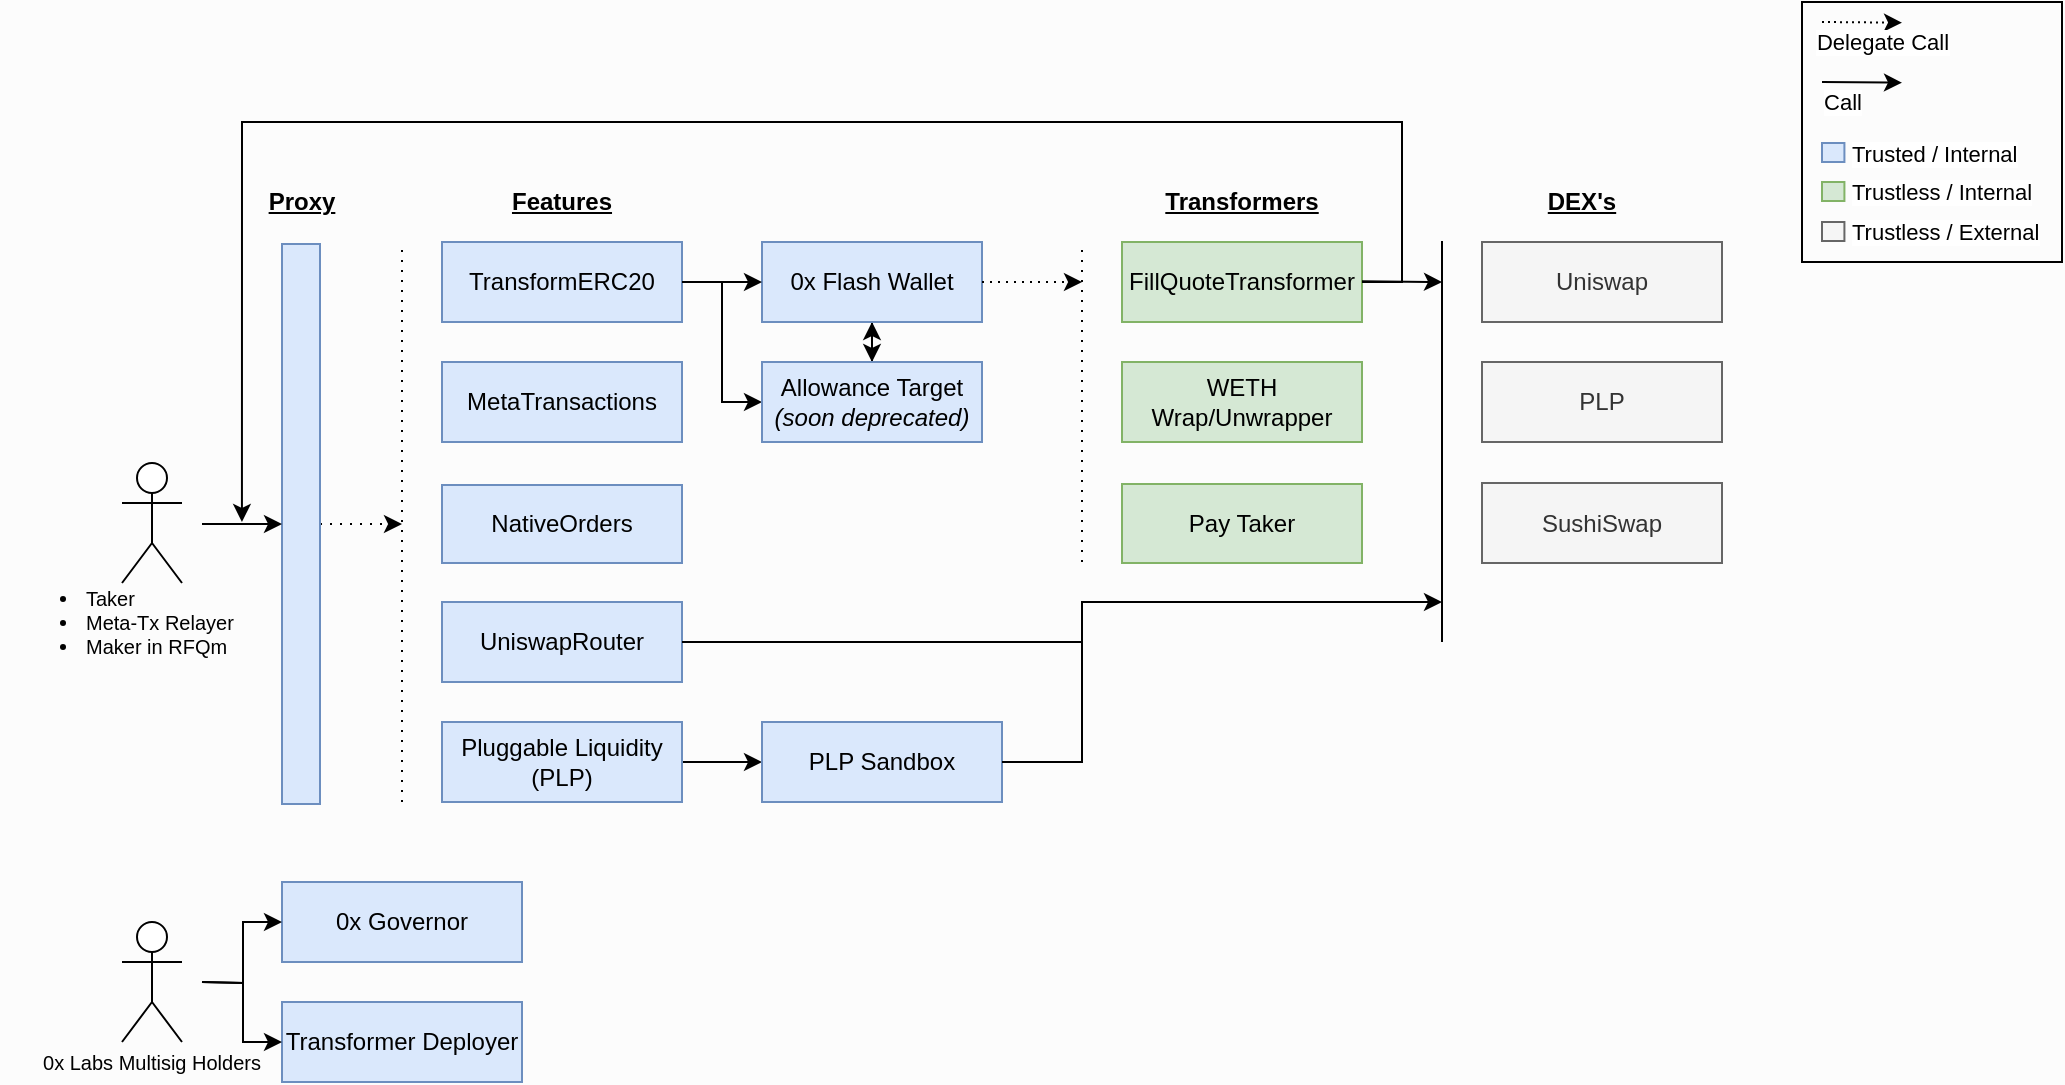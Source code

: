 <mxfile version="13.10.4" type="device"><diagram id="rftwT3FDcWazuVvmtWtw" name="Page-1"><mxGraphModel dx="1142" dy="1100" grid="1" gridSize="10" guides="1" tooltips="1" connect="1" arrows="1" fold="1" page="0" pageScale="1" pageWidth="850" pageHeight="1100" background="#fcfcfc" math="0" shadow="0"><root><mxCell id="0"/><mxCell id="1" parent="0"/><mxCell id="DjPExKn-WccSZkoKnQJ1-51" value="" style="edgeStyle=none;rounded=0;orthogonalLoop=1;jettySize=auto;html=1;dashed=1;dashPattern=1 4;startArrow=none;startFill=0;endArrow=classic;endFill=1;" parent="1" source="DjPExKn-WccSZkoKnQJ1-1" edge="1"><mxGeometry relative="1" as="geometry"><mxPoint x="500" y="461" as="targetPoint"/></mxGeometry></mxCell><mxCell id="DjPExKn-WccSZkoKnQJ1-1" value="" style="rounded=0;whiteSpace=wrap;html=1;fillColor=#dae8fc;strokeColor=#6c8ebf;" parent="1" vertex="1"><mxGeometry x="440" y="321" width="19" height="280" as="geometry"/></mxCell><mxCell id="DjPExKn-WccSZkoKnQJ1-2" value="" style="shape=umlActor;verticalLabelPosition=bottom;verticalAlign=top;html=1;outlineConnect=0;align=left;" parent="1" vertex="1"><mxGeometry x="360" y="430.5" width="30" height="60" as="geometry"/></mxCell><mxCell id="DjPExKn-WccSZkoKnQJ1-3" value="" style="endArrow=classic;html=1;entryX=0;entryY=0.5;entryDx=0;entryDy=0;" parent="1" target="DjPExKn-WccSZkoKnQJ1-1" edge="1"><mxGeometry width="50" height="50" relative="1" as="geometry"><mxPoint x="400" y="461" as="sourcePoint"/><mxPoint x="797" y="553" as="targetPoint"/></mxGeometry></mxCell><mxCell id="DjPExKn-WccSZkoKnQJ1-4" value="TransformERC20" style="rounded=0;whiteSpace=wrap;html=1;fillColor=#dae8fc;strokeColor=#6c8ebf;" parent="1" vertex="1"><mxGeometry x="520" y="320" width="120" height="40" as="geometry"/></mxCell><mxCell id="DjPExKn-WccSZkoKnQJ1-5" value="MetaTransactions" style="rounded=0;whiteSpace=wrap;html=1;fillColor=#dae8fc;strokeColor=#6c8ebf;" parent="1" vertex="1"><mxGeometry x="520" y="380" width="120" height="40" as="geometry"/></mxCell><mxCell id="DjPExKn-WccSZkoKnQJ1-6" value="NativeOrders" style="rounded=0;whiteSpace=wrap;html=1;fillColor=#dae8fc;strokeColor=#6c8ebf;" parent="1" vertex="1"><mxGeometry x="520" y="441.5" width="120" height="39" as="geometry"/></mxCell><mxCell id="DjPExKn-WccSZkoKnQJ1-7" value="Features" style="text;html=1;strokeColor=none;fillColor=none;align=center;verticalAlign=middle;whiteSpace=wrap;rounded=0;fontStyle=5" parent="1" vertex="1"><mxGeometry x="560" y="290" width="40" height="20" as="geometry"/></mxCell><mxCell id="DjPExKn-WccSZkoKnQJ1-8" value="UniswapRouter" style="rounded=0;whiteSpace=wrap;html=1;fillColor=#dae8fc;strokeColor=#6c8ebf;" parent="1" vertex="1"><mxGeometry x="520" y="500" width="120" height="40" as="geometry"/></mxCell><mxCell id="DjPExKn-WccSZkoKnQJ1-9" value="FillQuoteTransformer" style="rounded=0;whiteSpace=wrap;html=1;fillColor=#d5e8d4;strokeColor=#82b366;" parent="1" vertex="1"><mxGeometry x="860" y="320" width="120" height="40" as="geometry"/></mxCell><mxCell id="DjPExKn-WccSZkoKnQJ1-10" value="Transformers" style="text;html=1;strokeColor=none;fillColor=none;align=center;verticalAlign=middle;whiteSpace=wrap;rounded=0;fontStyle=5" parent="1" vertex="1"><mxGeometry x="900" y="290" width="40" height="20" as="geometry"/></mxCell><mxCell id="DjPExKn-WccSZkoKnQJ1-58" value="" style="edgeStyle=orthogonalEdgeStyle;rounded=0;orthogonalLoop=1;jettySize=auto;html=1;startArrow=classic;startFill=1;endArrow=classic;endFill=1;" parent="1" source="DjPExKn-WccSZkoKnQJ1-11" target="DjPExKn-WccSZkoKnQJ1-57" edge="1"><mxGeometry relative="1" as="geometry"/></mxCell><mxCell id="DjPExKn-WccSZkoKnQJ1-11" value="0x Flash Wallet" style="rounded=0;whiteSpace=wrap;html=1;fillColor=#dae8fc;strokeColor=#6c8ebf;" parent="1" vertex="1"><mxGeometry x="680" y="320" width="110" height="40" as="geometry"/></mxCell><mxCell id="DjPExKn-WccSZkoKnQJ1-12" value="WETH Wrap/Unwrapper" style="rounded=0;whiteSpace=wrap;html=1;fillColor=#d5e8d4;strokeColor=#82b366;" parent="1" vertex="1"><mxGeometry x="860" y="380" width="120" height="40" as="geometry"/></mxCell><mxCell id="DjPExKn-WccSZkoKnQJ1-13" value="Uniswap" style="rounded=0;whiteSpace=wrap;html=1;fillColor=#f5f5f5;strokeColor=#666666;fontColor=#333333;" parent="1" vertex="1"><mxGeometry x="1040" y="320" width="120" height="40" as="geometry"/></mxCell><mxCell id="DjPExKn-WccSZkoKnQJ1-14" value="PLP" style="rounded=0;whiteSpace=wrap;html=1;fillColor=#f5f5f5;strokeColor=#666666;fontColor=#333333;" parent="1" vertex="1"><mxGeometry x="1040" y="380" width="120" height="40" as="geometry"/></mxCell><mxCell id="DjPExKn-WccSZkoKnQJ1-16" value="DEX's" style="text;html=1;strokeColor=none;fillColor=none;align=center;verticalAlign=middle;whiteSpace=wrap;rounded=0;fontStyle=5" parent="1" vertex="1"><mxGeometry x="1070" y="290" width="40" height="20" as="geometry"/></mxCell><mxCell id="DjPExKn-WccSZkoKnQJ1-17" value="Pay Taker" style="rounded=0;whiteSpace=wrap;html=1;fillColor=#d5e8d4;strokeColor=#82b366;" parent="1" vertex="1"><mxGeometry x="860" y="441" width="120" height="39.5" as="geometry"/></mxCell><mxCell id="DjPExKn-WccSZkoKnQJ1-18" value="SushiSwap" style="rounded=0;whiteSpace=wrap;html=1;fillColor=#f5f5f5;strokeColor=#666666;fontColor=#333333;" parent="1" vertex="1"><mxGeometry x="1040" y="440.5" width="120" height="40" as="geometry"/></mxCell><mxCell id="DjPExKn-WccSZkoKnQJ1-20" value="Proxy" style="text;html=1;strokeColor=none;fillColor=none;align=center;verticalAlign=middle;whiteSpace=wrap;rounded=0;fontStyle=5" parent="1" vertex="1"><mxGeometry x="429.5" y="290" width="40" height="20" as="geometry"/></mxCell><mxCell id="DjPExKn-WccSZkoKnQJ1-30" value="" style="endArrow=classic;dashed=1;html=1;dashPattern=1 3;strokeWidth=1;endFill=1;exitX=1;exitY=0.5;exitDx=0;exitDy=0;" parent="1" source="DjPExKn-WccSZkoKnQJ1-11" edge="1"><mxGeometry width="50" height="50" relative="1" as="geometry"><mxPoint x="830" y="429" as="sourcePoint"/><mxPoint x="840" y="340" as="targetPoint"/></mxGeometry></mxCell><mxCell id="DjPExKn-WccSZkoKnQJ1-33" value="" style="endArrow=classic;html=1;strokeWidth=1;endFill=1;" parent="1" edge="1"><mxGeometry width="50" height="50" relative="1" as="geometry"><mxPoint x="980" y="339.66" as="sourcePoint"/><mxPoint x="1020" y="340" as="targetPoint"/></mxGeometry></mxCell><mxCell id="DjPExKn-WccSZkoKnQJ1-38" value="" style="endArrow=none;html=1;strokeWidth=1;edgeStyle=orthogonalEdgeStyle;startArrow=classic;startFill=1;rounded=0;entryX=1;entryY=0.5;entryDx=0;entryDy=0;" parent="1" target="DjPExKn-WccSZkoKnQJ1-9" edge="1"><mxGeometry width="50" height="50" relative="1" as="geometry"><mxPoint x="419.97" y="460" as="sourcePoint"/><mxPoint x="1000" y="340" as="targetPoint"/><Array as="points"><mxPoint x="420" y="260"/><mxPoint x="1000" y="260"/><mxPoint x="1000" y="340"/></Array></mxGeometry></mxCell><mxCell id="DjPExKn-WccSZkoKnQJ1-39" value="" style="endArrow=classic;html=1;strokeWidth=1;entryX=0;entryY=0.5;entryDx=0;entryDy=0;rounded=0;exitX=1;exitY=0.5;exitDx=0;exitDy=0;" parent="1" source="DjPExKn-WccSZkoKnQJ1-4" target="DjPExKn-WccSZkoKnQJ1-11" edge="1"><mxGeometry width="50" height="50" relative="1" as="geometry"><mxPoint x="640" y="560" as="sourcePoint"/><mxPoint x="690" y="510" as="targetPoint"/></mxGeometry></mxCell><mxCell id="DjPExKn-WccSZkoKnQJ1-56" value="" style="edgeStyle=orthogonalEdgeStyle;rounded=0;orthogonalLoop=1;jettySize=auto;html=1;startArrow=none;startFill=0;endArrow=classic;endFill=1;" parent="1" source="DjPExKn-WccSZkoKnQJ1-41" target="DjPExKn-WccSZkoKnQJ1-42" edge="1"><mxGeometry relative="1" as="geometry"/></mxCell><mxCell id="DjPExKn-WccSZkoKnQJ1-41" value="Pluggable Liquidity&lt;br&gt;(PLP)" style="rounded=0;whiteSpace=wrap;html=1;fillColor=#dae8fc;strokeColor=#6c8ebf;" parent="1" vertex="1"><mxGeometry x="520" y="560" width="120" height="40" as="geometry"/></mxCell><mxCell id="DjPExKn-WccSZkoKnQJ1-42" value="PLP Sandbox" style="rounded=0;whiteSpace=wrap;html=1;fillColor=#dae8fc;strokeColor=#6c8ebf;" parent="1" vertex="1"><mxGeometry x="680" y="560" width="120" height="40" as="geometry"/></mxCell><mxCell id="DjPExKn-WccSZkoKnQJ1-44" value="" style="endArrow=none;html=1;exitX=1;exitY=0.5;exitDx=0;exitDy=0;edgeStyle=orthogonalEdgeStyle;endFill=0;rounded=0;" parent="1" source="DjPExKn-WccSZkoKnQJ1-42" edge="1"><mxGeometry width="50" height="50" relative="1" as="geometry"><mxPoint x="650" y="680" as="sourcePoint"/><mxPoint x="830" y="520" as="targetPoint"/><Array as="points"><mxPoint x="840" y="580"/><mxPoint x="840" y="520"/></Array></mxGeometry></mxCell><mxCell id="DjPExKn-WccSZkoKnQJ1-48" value="" style="endArrow=none;html=1;startArrow=none;startFill=0;" parent="1" edge="1"><mxGeometry width="50" height="50" relative="1" as="geometry"><mxPoint x="1020" y="520" as="sourcePoint"/><mxPoint x="1020" y="319.5" as="targetPoint"/></mxGeometry></mxCell><mxCell id="DjPExKn-WccSZkoKnQJ1-49" value="" style="endArrow=none;html=1;startArrow=none;startFill=0;dashed=1;dashPattern=1 4;" parent="1" edge="1"><mxGeometry width="50" height="50" relative="1" as="geometry"><mxPoint x="840" y="480" as="sourcePoint"/><mxPoint x="840" y="320" as="targetPoint"/></mxGeometry></mxCell><mxCell id="DjPExKn-WccSZkoKnQJ1-50" value="" style="endArrow=none;html=1;startArrow=none;startFill=0;dashed=1;dashPattern=1 4;" parent="1" edge="1"><mxGeometry width="50" height="50" relative="1" as="geometry"><mxPoint x="500" y="600" as="sourcePoint"/><mxPoint x="500" y="320.0" as="targetPoint"/></mxGeometry></mxCell><mxCell id="DjPExKn-WccSZkoKnQJ1-53" value="" style="endArrow=classic;html=1;edgeStyle=orthogonalEdgeStyle;rounded=0;exitX=1;exitY=0.5;exitDx=0;exitDy=0;" parent="1" source="DjPExKn-WccSZkoKnQJ1-8" edge="1"><mxGeometry width="50" height="50" relative="1" as="geometry"><mxPoint x="720" y="530" as="sourcePoint"/><mxPoint x="1020" y="500" as="targetPoint"/><Array as="points"><mxPoint x="840" y="520"/><mxPoint x="840" y="500"/></Array></mxGeometry></mxCell><mxCell id="DjPExKn-WccSZkoKnQJ1-59" value="" style="edgeStyle=orthogonalEdgeStyle;rounded=0;orthogonalLoop=1;jettySize=auto;html=1;startArrow=classic;startFill=1;endArrow=none;endFill=0;" parent="1" source="DjPExKn-WccSZkoKnQJ1-57" edge="1"><mxGeometry relative="1" as="geometry"><mxPoint x="660" y="340" as="targetPoint"/></mxGeometry></mxCell><mxCell id="DjPExKn-WccSZkoKnQJ1-57" value="Allowance Target&lt;br&gt;&lt;i&gt;(soon deprecated)&lt;/i&gt;" style="rounded=0;whiteSpace=wrap;html=1;fillColor=#dae8fc;strokeColor=#6c8ebf;" parent="1" vertex="1"><mxGeometry x="680" y="380" width="110" height="40" as="geometry"/></mxCell><mxCell id="DjPExKn-WccSZkoKnQJ1-62" value="&lt;ul style=&quot;font-size: 10px;&quot;&gt;&lt;li&gt;Taker&lt;/li&gt;&lt;li&gt;Meta-Tx Relayer&lt;/li&gt;&lt;li&gt;Maker in RFQm&lt;/li&gt;&lt;/ul&gt;" style="text;html=1;strokeColor=none;fillColor=none;align=left;verticalAlign=middle;whiteSpace=wrap;rounded=0;" parent="1" vertex="1"><mxGeometry x="299.5" y="500" width="130" height="20" as="geometry"/></mxCell><mxCell id="DjPExKn-WccSZkoKnQJ1-63" value="" style="rounded=0;whiteSpace=wrap;html=1;strokeColor=#000000;align=left;fillColor=none;" parent="1" vertex="1"><mxGeometry x="1200" y="200" width="130" height="130" as="geometry"/></mxCell><mxCell id="DjPExKn-WccSZkoKnQJ1-64" value="" style="endArrow=classic;html=1;strokeWidth=1;endFill=1;" parent="1" edge="1"><mxGeometry width="50" height="50" relative="1" as="geometry"><mxPoint x="1210" y="240.0" as="sourcePoint"/><mxPoint x="1250" y="240.34" as="targetPoint"/></mxGeometry></mxCell><mxCell id="DjPExKn-WccSZkoKnQJ1-65" value="Call" style="edgeLabel;html=1;align=center;verticalAlign=middle;resizable=0;points=[];" parent="DjPExKn-WccSZkoKnQJ1-64" vertex="1" connectable="0"><mxGeometry x="0.019" relative="1" as="geometry"><mxPoint x="-10.69" y="9.82" as="offset"/></mxGeometry></mxCell><mxCell id="DjPExKn-WccSZkoKnQJ1-66" value="" style="endArrow=classic;html=1;strokeWidth=1;endFill=1;dashed=1;dashPattern=1 2;" parent="1" edge="1"><mxGeometry width="50" height="50" relative="1" as="geometry"><mxPoint x="1210" y="210.0" as="sourcePoint"/><mxPoint x="1250" y="210.34" as="targetPoint"/></mxGeometry></mxCell><mxCell id="DjPExKn-WccSZkoKnQJ1-67" value="Delegate Call" style="edgeLabel;html=1;align=center;verticalAlign=middle;resizable=0;points=[];" parent="DjPExKn-WccSZkoKnQJ1-66" vertex="1" connectable="0"><mxGeometry x="0.019" relative="1" as="geometry"><mxPoint x="9.31" y="9.82" as="offset"/></mxGeometry></mxCell><mxCell id="XwVKxVIG2GvpYFpEt3Q_-5" value="" style="rounded=0;whiteSpace=wrap;html=1;fillColor=#dae8fc;strokeColor=#6c8ebf;" vertex="1" parent="1"><mxGeometry x="1210" y="270.5" width="11.21" height="9.5" as="geometry"/></mxCell><mxCell id="XwVKxVIG2GvpYFpEt3Q_-7" value="Trusted / Internal" style="edgeLabel;html=1;align=left;verticalAlign=middle;resizable=0;points=[];" vertex="1" connectable="0" parent="1"><mxGeometry x="1221.214" y="275.254" as="geometry"><mxPoint x="2" as="offset"/></mxGeometry></mxCell><mxCell id="XwVKxVIG2GvpYFpEt3Q_-8" value="" style="rounded=0;whiteSpace=wrap;html=1;fillColor=#d5e8d4;strokeColor=#82b366;" vertex="1" parent="1"><mxGeometry x="1210" y="290" width="11.21" height="9.5" as="geometry"/></mxCell><mxCell id="XwVKxVIG2GvpYFpEt3Q_-9" value="Trustless / Internal" style="edgeLabel;html=1;align=left;verticalAlign=middle;resizable=0;points=[];" vertex="1" connectable="0" parent="1"><mxGeometry x="1221.214" y="294.754" as="geometry"><mxPoint x="2" as="offset"/></mxGeometry></mxCell><mxCell id="XwVKxVIG2GvpYFpEt3Q_-10" value="" style="rounded=0;whiteSpace=wrap;html=1;fillColor=#f5f5f5;strokeColor=#666666;fontColor=#333333;" vertex="1" parent="1"><mxGeometry x="1210" y="310" width="11.21" height="9.5" as="geometry"/></mxCell><mxCell id="XwVKxVIG2GvpYFpEt3Q_-11" value="Trustless / External" style="edgeLabel;html=1;align=left;verticalAlign=middle;resizable=0;points=[];" vertex="1" connectable="0" parent="1"><mxGeometry x="1221.214" y="314.754" as="geometry"><mxPoint x="2" as="offset"/></mxGeometry></mxCell><mxCell id="XwVKxVIG2GvpYFpEt3Q_-12" value="0x Governor" style="rounded=0;whiteSpace=wrap;html=1;fillColor=#dae8fc;strokeColor=#6c8ebf;" vertex="1" parent="1"><mxGeometry x="440" y="640" width="120" height="40" as="geometry"/></mxCell><mxCell id="XwVKxVIG2GvpYFpEt3Q_-13" value="Transformer Deployer" style="rounded=0;whiteSpace=wrap;html=1;fillColor=#dae8fc;strokeColor=#6c8ebf;" vertex="1" parent="1"><mxGeometry x="440" y="700" width="120" height="40" as="geometry"/></mxCell><mxCell id="XwVKxVIG2GvpYFpEt3Q_-14" value="" style="shape=umlActor;verticalLabelPosition=bottom;verticalAlign=top;html=1;outlineConnect=0;align=left;" vertex="1" parent="1"><mxGeometry x="360" y="660" width="30" height="60" as="geometry"/></mxCell><mxCell id="XwVKxVIG2GvpYFpEt3Q_-16" value="&lt;div&gt;&lt;span style=&quot;font-size: 10px&quot;&gt;0x Labs Multisig Holders&lt;/span&gt;&lt;/div&gt;" style="text;html=1;strokeColor=none;fillColor=none;align=center;verticalAlign=middle;whiteSpace=wrap;rounded=0;" vertex="1" parent="1"><mxGeometry x="310" y="720" width="130" height="20" as="geometry"/></mxCell><mxCell id="XwVKxVIG2GvpYFpEt3Q_-17" value="" style="endArrow=classic;html=1;entryX=0;entryY=0.5;entryDx=0;entryDy=0;edgeStyle=orthogonalEdgeStyle;rounded=0;" edge="1" parent="1" target="XwVKxVIG2GvpYFpEt3Q_-12"><mxGeometry width="50" height="50" relative="1" as="geometry"><mxPoint x="400" y="690" as="sourcePoint"/><mxPoint x="800" y="590" as="targetPoint"/></mxGeometry></mxCell><mxCell id="XwVKxVIG2GvpYFpEt3Q_-18" value="" style="endArrow=classic;html=1;entryX=0;entryY=0.5;entryDx=0;entryDy=0;edgeStyle=orthogonalEdgeStyle;rounded=0;" edge="1" parent="1" target="XwVKxVIG2GvpYFpEt3Q_-13"><mxGeometry width="50" height="50" relative="1" as="geometry"><mxPoint x="400" y="690" as="sourcePoint"/><mxPoint x="800" y="580" as="targetPoint"/></mxGeometry></mxCell></root></mxGraphModel></diagram></mxfile>